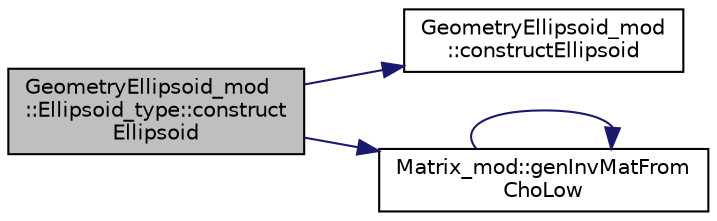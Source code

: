 digraph "GeometryEllipsoid_mod::Ellipsoid_type::constructEllipsoid"
{
 // LATEX_PDF_SIZE
  edge [fontname="Helvetica",fontsize="10",labelfontname="Helvetica",labelfontsize="10"];
  node [fontname="Helvetica",fontsize="10",shape=record];
  rankdir="LR";
  Node1 [label="GeometryEllipsoid_mod\l::Ellipsoid_type::construct\lEllipsoid",height=0.2,width=0.4,color="black", fillcolor="grey75", style="filled", fontcolor="black",tooltip="Return the (bounding) ellipsoid of the input set of Points."];
  Node1 -> Node2 [color="midnightblue",fontsize="10",style="solid",fontname="Helvetica"];
  Node2 [label="GeometryEllipsoid_mod\l::constructEllipsoid",height=0.2,width=0.4,color="black", fillcolor="white", style="filled",URL="$namespaceGeometryEllipsoid__mod.html#a7183e2a8b821d1e118742d9242e2fdac",tooltip="Return the (bounding) ellipsoid of the input set of Points."];
  Node1 -> Node3 [color="midnightblue",fontsize="10",style="solid",fontname="Helvetica"];
  Node3 [label="Matrix_mod::genInvMatFrom\lChoLow",height=0.2,width=0.4,color="black", fillcolor="white", style="filled",URL="$namespaceMatrix__mod.html#a9d5274f6fbae77140a1857d6ef6ee5a3",tooltip="Generate the inverse matrix of a symmetric-positive-definite matrix, whose Cholesky Lower triangle is..."];
  Node3 -> Node3 [color="midnightblue",fontsize="10",style="solid",fontname="Helvetica"];
}
